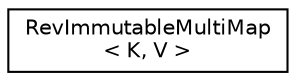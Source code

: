 digraph "Graphical Class Hierarchy"
{
 // LATEX_PDF_SIZE
  edge [fontname="Helvetica",fontsize="10",labelfontname="Helvetica",labelfontsize="10"];
  node [fontname="Helvetica",fontsize="10",shape=record];
  rankdir="LR";
  Node0 [label="RevImmutableMultiMap\l\< K, V \>",height=0.2,width=0.4,color="black", fillcolor="white", style="filled",URL="$classoperations__research_1_1_rev_immutable_multi_map.html",tooltip="Reversible Immutable MultiMap class."];
}
